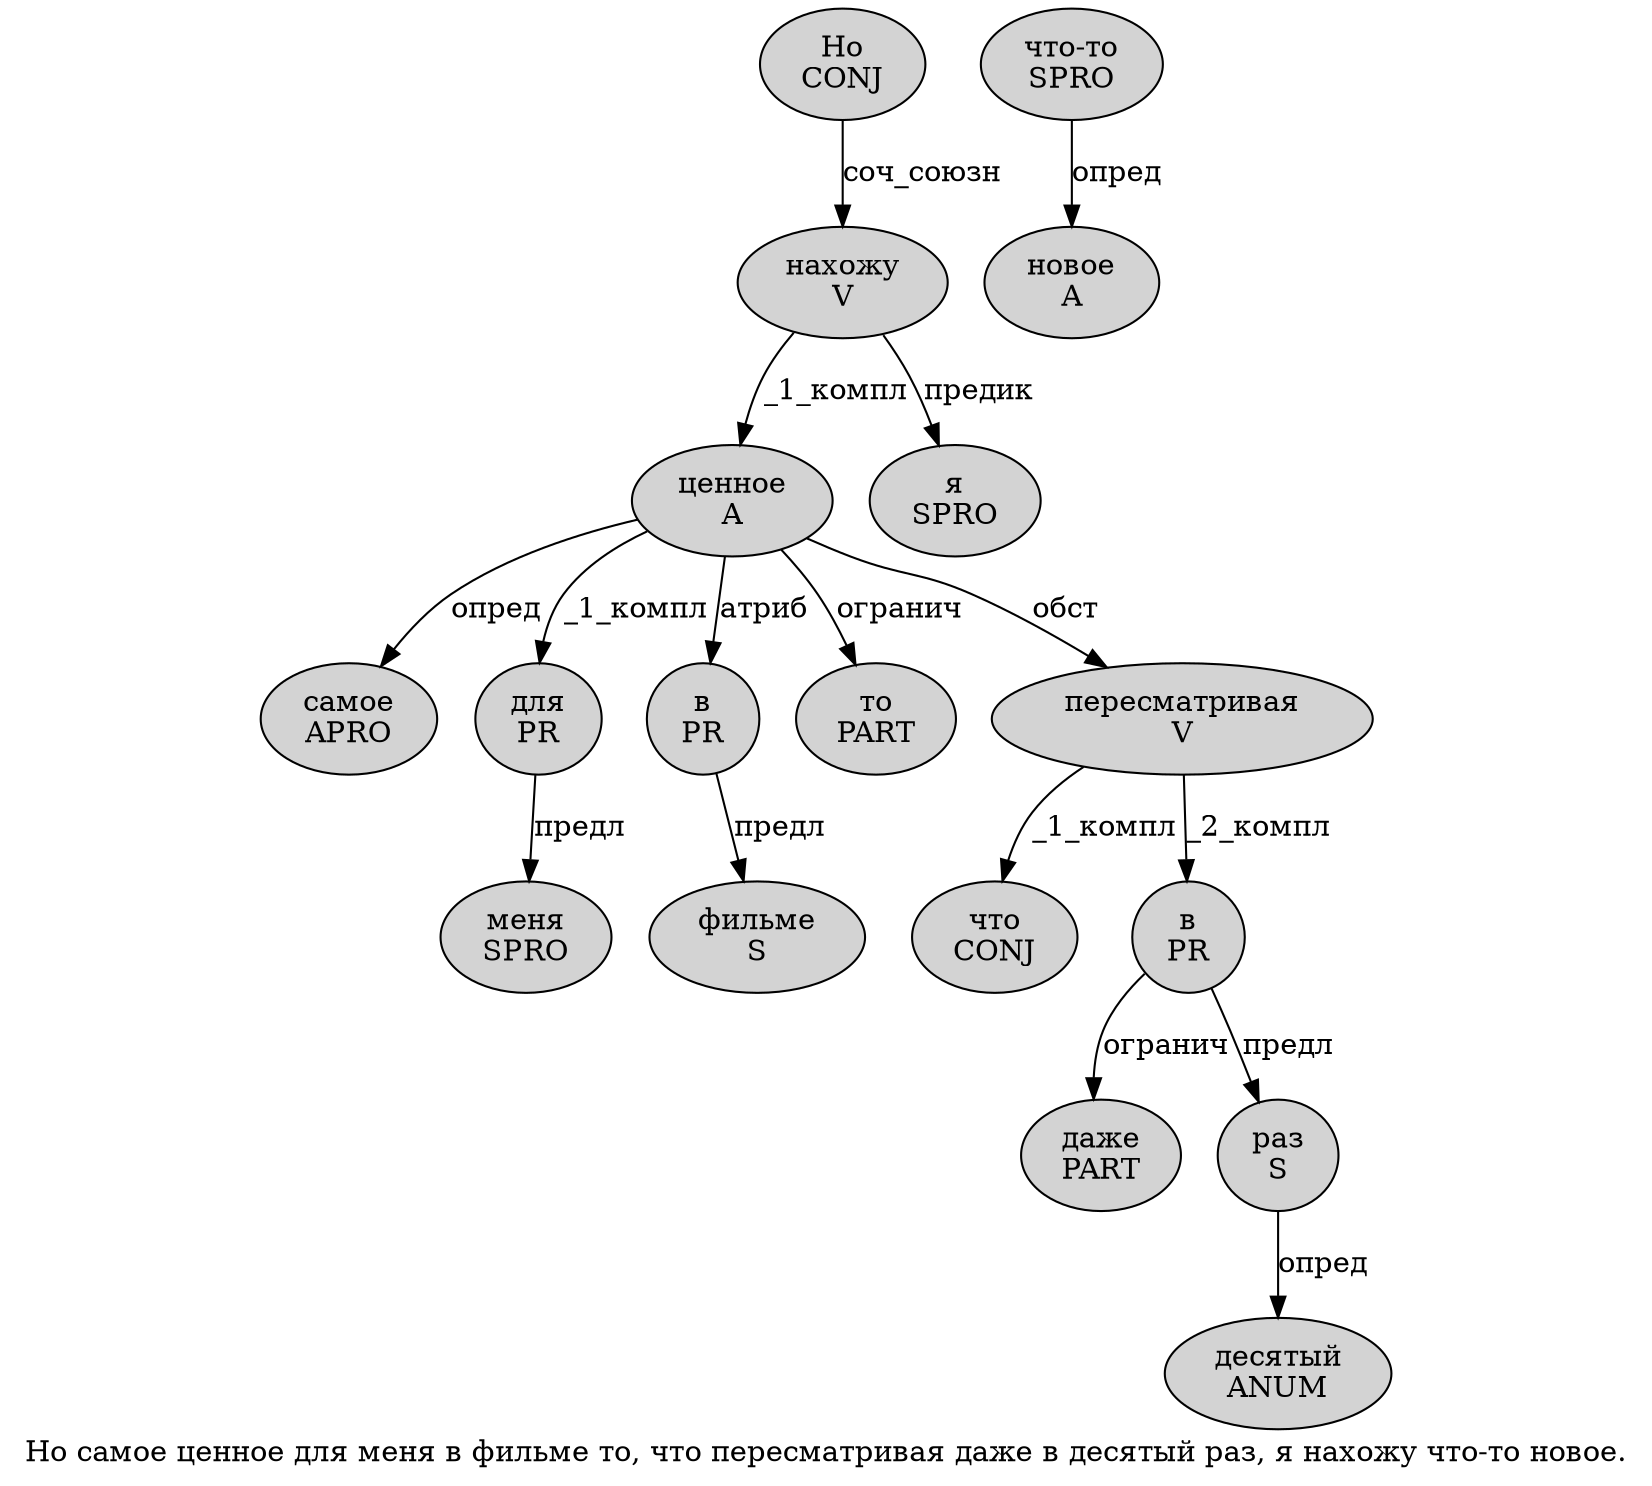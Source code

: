 digraph SENTENCE_792 {
	graph [label="Но самое ценное для меня в фильме то, что пересматривая даже в десятый раз, я нахожу что-то новое."]
	node [style=filled]
		0 [label="Но
CONJ" color="" fillcolor=lightgray penwidth=1 shape=ellipse]
		1 [label="самое
APRO" color="" fillcolor=lightgray penwidth=1 shape=ellipse]
		2 [label="ценное
A" color="" fillcolor=lightgray penwidth=1 shape=ellipse]
		3 [label="для
PR" color="" fillcolor=lightgray penwidth=1 shape=ellipse]
		4 [label="меня
SPRO" color="" fillcolor=lightgray penwidth=1 shape=ellipse]
		5 [label="в
PR" color="" fillcolor=lightgray penwidth=1 shape=ellipse]
		6 [label="фильме
S" color="" fillcolor=lightgray penwidth=1 shape=ellipse]
		7 [label="то
PART" color="" fillcolor=lightgray penwidth=1 shape=ellipse]
		9 [label="что
CONJ" color="" fillcolor=lightgray penwidth=1 shape=ellipse]
		10 [label="пересматривая
V" color="" fillcolor=lightgray penwidth=1 shape=ellipse]
		11 [label="даже
PART" color="" fillcolor=lightgray penwidth=1 shape=ellipse]
		12 [label="в
PR" color="" fillcolor=lightgray penwidth=1 shape=ellipse]
		13 [label="десятый
ANUM" color="" fillcolor=lightgray penwidth=1 shape=ellipse]
		14 [label="раз
S" color="" fillcolor=lightgray penwidth=1 shape=ellipse]
		16 [label="я
SPRO" color="" fillcolor=lightgray penwidth=1 shape=ellipse]
		17 [label="нахожу
V" color="" fillcolor=lightgray penwidth=1 shape=ellipse]
		18 [label="что-то
SPRO" color="" fillcolor=lightgray penwidth=1 shape=ellipse]
		19 [label="новое
A" color="" fillcolor=lightgray penwidth=1 shape=ellipse]
			2 -> 1 [label="опред"]
			2 -> 3 [label="_1_компл"]
			2 -> 5 [label="атриб"]
			2 -> 7 [label="огранич"]
			2 -> 10 [label="обст"]
			0 -> 17 [label="соч_союзн"]
			3 -> 4 [label="предл"]
			12 -> 11 [label="огранич"]
			12 -> 14 [label="предл"]
			10 -> 9 [label="_1_компл"]
			10 -> 12 [label="_2_компл"]
			5 -> 6 [label="предл"]
			14 -> 13 [label="опред"]
			18 -> 19 [label="опред"]
			17 -> 2 [label="_1_компл"]
			17 -> 16 [label="предик"]
}